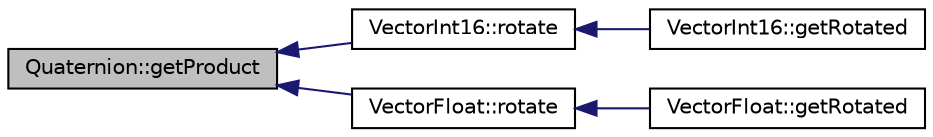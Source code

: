 digraph "Quaternion::getProduct"
{
  edge [fontname="Helvetica",fontsize="10",labelfontname="Helvetica",labelfontsize="10"];
  node [fontname="Helvetica",fontsize="10",shape=record];
  rankdir="LR";
  Node31 [label="Quaternion::getProduct",height=0.2,width=0.4,color="black", fillcolor="grey75", style="filled", fontcolor="black"];
  Node31 -> Node32 [dir="back",color="midnightblue",fontsize="10",style="solid",fontname="Helvetica"];
  Node32 [label="VectorInt16::rotate",height=0.2,width=0.4,color="black", fillcolor="white", style="filled",URL="$class_vector_int16.html#ac7bf149db0a2b66d7683b87ebeb2dfc5"];
  Node32 -> Node33 [dir="back",color="midnightblue",fontsize="10",style="solid",fontname="Helvetica"];
  Node33 [label="VectorInt16::getRotated",height=0.2,width=0.4,color="black", fillcolor="white", style="filled",URL="$class_vector_int16.html#a9e1d9f4553b069bf353e807f130a285b"];
  Node31 -> Node34 [dir="back",color="midnightblue",fontsize="10",style="solid",fontname="Helvetica"];
  Node34 [label="VectorFloat::rotate",height=0.2,width=0.4,color="black", fillcolor="white", style="filled",URL="$class_vector_float.html#afef0e6d631fb1eb67b6913e90730aa9e"];
  Node34 -> Node35 [dir="back",color="midnightblue",fontsize="10",style="solid",fontname="Helvetica"];
  Node35 [label="VectorFloat::getRotated",height=0.2,width=0.4,color="black", fillcolor="white", style="filled",URL="$class_vector_float.html#ab4093d50e98baf0d98b437a2b3ee7c2e"];
}
